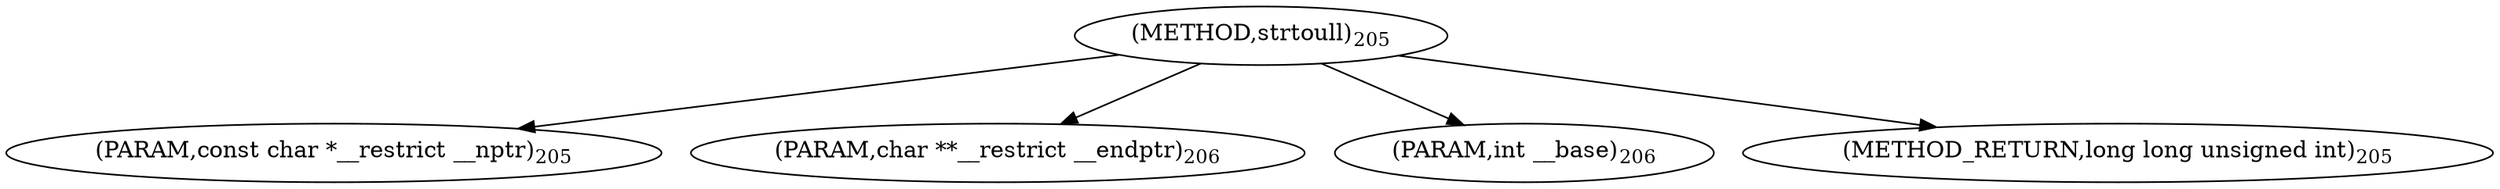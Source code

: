 digraph "strtoull" {  
"33194" [label = <(METHOD,strtoull)<SUB>205</SUB>> ]
"33195" [label = <(PARAM,const char *__restrict __nptr)<SUB>205</SUB>> ]
"33196" [label = <(PARAM,char **__restrict __endptr)<SUB>206</SUB>> ]
"33197" [label = <(PARAM,int __base)<SUB>206</SUB>> ]
"33198" [label = <(METHOD_RETURN,long long unsigned int)<SUB>205</SUB>> ]
  "33194" -> "33195" 
  "33194" -> "33196" 
  "33194" -> "33197" 
  "33194" -> "33198" 
}
